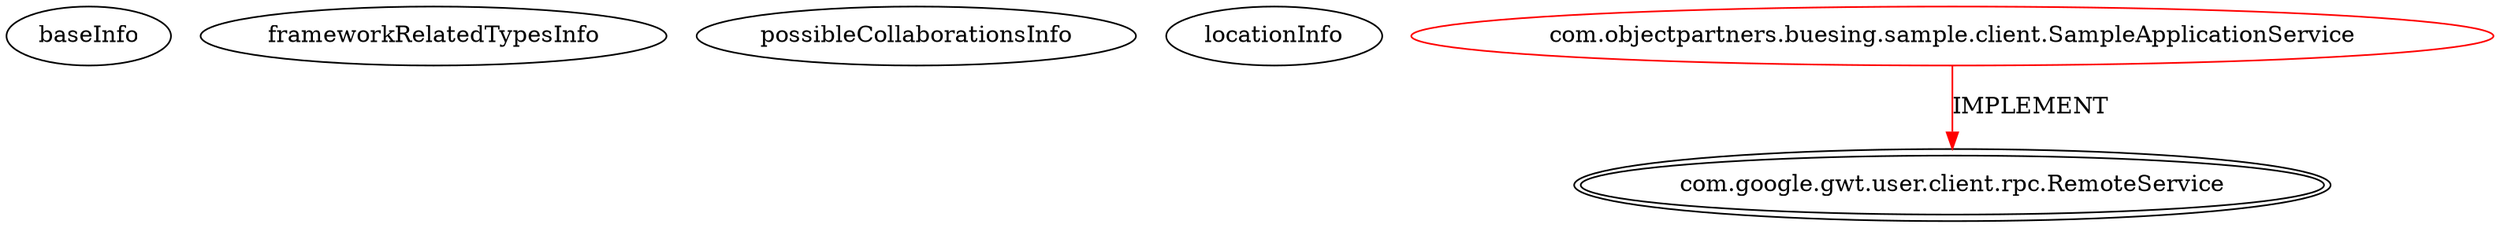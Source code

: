 digraph {
baseInfo[graphId=4128,category="extension_graph",isAnonymous=false,possibleRelation=false]
frameworkRelatedTypesInfo[0="com.google.gwt.user.client.rpc.RemoteService"]
possibleCollaborationsInfo[]
locationInfo[projectName="nbuesing-gwtMockitoExample",filePath="/nbuesing-gwtMockitoExample/gwtMockitoExample-master/src/com/objectpartners/buesing/sample/client/SampleApplicationService.java",contextSignature="SampleApplicationService",graphId="4128"]
0[label="com.objectpartners.buesing.sample.client.SampleApplicationService",vertexType="ROOT_CLIENT_CLASS_DECLARATION",isFrameworkType=false,color=red]
1[label="com.google.gwt.user.client.rpc.RemoteService",vertexType="FRAMEWORK_INTERFACE_TYPE",isFrameworkType=true,peripheries=2]
0->1[label="IMPLEMENT",color=red]
}

